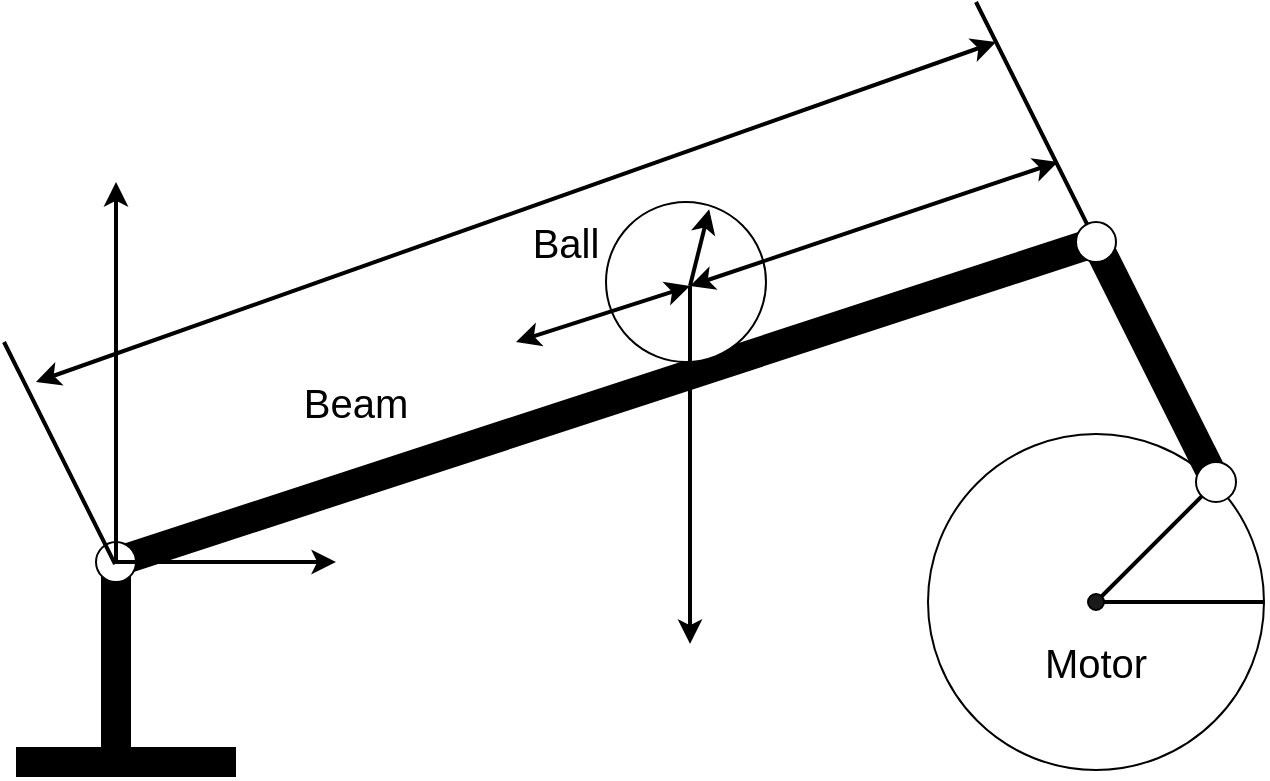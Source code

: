 <mxfile version="14.9.2" type="github">
  <diagram id="yloKVGUy7-X93dTx5KeP" name="Page-1">
    <mxGraphModel dx="920" dy="551" grid="1" gridSize="10" guides="1" tooltips="1" connect="1" arrows="1" fold="1" page="1" pageScale="1" pageWidth="850" pageHeight="1100" math="0" shadow="0">
      <root>
        <mxCell id="0" />
        <mxCell id="1" parent="0" />
        <mxCell id="zmLafdnfllcvaD3QAqa4-16" value="" style="endArrow=none;html=1;strokeWidth=15;" edge="1" parent="1">
          <mxGeometry width="50" height="50" relative="1" as="geometry">
            <mxPoint x="180" y="330" as="sourcePoint" />
            <mxPoint x="670" y="170" as="targetPoint" />
          </mxGeometry>
        </mxCell>
        <mxCell id="zmLafdnfllcvaD3QAqa4-27" value="" style="ellipse;whiteSpace=wrap;html=1;aspect=fixed;" vertex="1" parent="1">
          <mxGeometry x="586" y="266" width="168" height="168" as="geometry" />
        </mxCell>
        <mxCell id="zmLafdnfllcvaD3QAqa4-17" value="" style="endArrow=none;html=1;strokeWidth=15;" edge="1" parent="1">
          <mxGeometry width="50" height="50" relative="1" as="geometry">
            <mxPoint x="730" y="290" as="sourcePoint" />
            <mxPoint x="670" y="170" as="targetPoint" />
          </mxGeometry>
        </mxCell>
        <mxCell id="zmLafdnfllcvaD3QAqa4-21" value="" style="ellipse;whiteSpace=wrap;html=1;aspect=fixed;" vertex="1" parent="1">
          <mxGeometry x="660" y="160" width="20" height="20" as="geometry" />
        </mxCell>
        <mxCell id="zmLafdnfllcvaD3QAqa4-23" value="" style="endArrow=none;html=1;strokeWidth=15;entryX=0.5;entryY=0.5;entryDx=0;entryDy=0;entryPerimeter=0;" edge="1" parent="1" target="zmLafdnfllcvaD3QAqa4-22">
          <mxGeometry width="50" height="50" relative="1" as="geometry">
            <mxPoint x="180" y="430" as="sourcePoint" />
            <mxPoint x="210" y="350" as="targetPoint" />
          </mxGeometry>
        </mxCell>
        <mxCell id="zmLafdnfllcvaD3QAqa4-22" value="" style="ellipse;whiteSpace=wrap;html=1;aspect=fixed;" vertex="1" parent="1">
          <mxGeometry x="170" y="320" width="20" height="20" as="geometry" />
        </mxCell>
        <mxCell id="zmLafdnfllcvaD3QAqa4-24" value="" style="endArrow=none;html=1;strokeWidth=15;" edge="1" parent="1">
          <mxGeometry width="50" height="50" relative="1" as="geometry">
            <mxPoint x="130" y="430" as="sourcePoint" />
            <mxPoint x="240" y="430" as="targetPoint" />
          </mxGeometry>
        </mxCell>
        <mxCell id="zmLafdnfllcvaD3QAqa4-25" value="" style="ellipse;whiteSpace=wrap;html=1;aspect=fixed;" vertex="1" parent="1">
          <mxGeometry x="720" y="280" width="20" height="20" as="geometry" />
        </mxCell>
        <mxCell id="zmLafdnfllcvaD3QAqa4-26" value="" style="endArrow=none;html=1;strokeWidth=2;" edge="1" parent="1" target="zmLafdnfllcvaD3QAqa4-25">
          <mxGeometry width="50" height="50" relative="1" as="geometry">
            <mxPoint x="670" y="350" as="sourcePoint" />
            <mxPoint x="590" y="270" as="targetPoint" />
          </mxGeometry>
        </mxCell>
        <mxCell id="zmLafdnfllcvaD3QAqa4-28" value="" style="endArrow=none;html=1;strokeWidth=2;entryX=1;entryY=0.5;entryDx=0;entryDy=0;" edge="1" parent="1" target="zmLafdnfllcvaD3QAqa4-27">
          <mxGeometry width="50" height="50" relative="1" as="geometry">
            <mxPoint x="670" y="350" as="sourcePoint" />
            <mxPoint x="850" y="190" as="targetPoint" />
          </mxGeometry>
        </mxCell>
        <mxCell id="zmLafdnfllcvaD3QAqa4-29" value="" style="ellipse;whiteSpace=wrap;html=1;aspect=fixed;fillColor=#1A1A1A;" vertex="1" parent="1">
          <mxGeometry x="666" y="346" width="8" height="8" as="geometry" />
        </mxCell>
        <mxCell id="zmLafdnfllcvaD3QAqa4-30" value="" style="endArrow=none;html=1;strokeWidth=2;" edge="1" parent="1" target="zmLafdnfllcvaD3QAqa4-21">
          <mxGeometry width="50" height="50" relative="1" as="geometry">
            <mxPoint x="610" y="50" as="sourcePoint" />
            <mxPoint x="670" y="170" as="targetPoint" />
          </mxGeometry>
        </mxCell>
        <mxCell id="zmLafdnfllcvaD3QAqa4-31" value="" style="endArrow=none;html=1;strokeWidth=2;" edge="1" parent="1">
          <mxGeometry width="50" height="50" relative="1" as="geometry">
            <mxPoint x="124" y="220" as="sourcePoint" />
            <mxPoint x="179.528" y="331.056" as="targetPoint" />
          </mxGeometry>
        </mxCell>
        <mxCell id="zmLafdnfllcvaD3QAqa4-32" value="" style="ellipse;whiteSpace=wrap;html=1;aspect=fixed;fillColor=#FFFFFF;" vertex="1" parent="1">
          <mxGeometry x="425" y="150" width="80" height="80" as="geometry" />
        </mxCell>
        <mxCell id="zmLafdnfllcvaD3QAqa4-34" style="edgeStyle=orthogonalEdgeStyle;rounded=0;orthogonalLoop=1;jettySize=auto;html=1;strokeWidth=2;exitX=0.5;exitY=0.513;exitDx=0;exitDy=0;exitPerimeter=0;" edge="1" parent="1">
          <mxGeometry relative="1" as="geometry">
            <mxPoint x="467" y="370.96" as="targetPoint" />
            <mxPoint x="467" y="192.0" as="sourcePoint" />
            <Array as="points">
              <mxPoint x="467" y="260.96" />
              <mxPoint x="467" y="260.96" />
            </Array>
          </mxGeometry>
        </mxCell>
        <mxCell id="zmLafdnfllcvaD3QAqa4-43" value="" style="endArrow=classic;startArrow=classic;html=1;strokeWidth=2;" edge="1" parent="1">
          <mxGeometry width="50" height="50" relative="1" as="geometry">
            <mxPoint x="467" y="192" as="sourcePoint" />
            <mxPoint x="651" y="130" as="targetPoint" />
          </mxGeometry>
        </mxCell>
        <mxCell id="zmLafdnfllcvaD3QAqa4-44" value="" style="endArrow=classic;startArrow=classic;html=1;strokeWidth=2;" edge="1" parent="1">
          <mxGeometry width="50" height="50" relative="1" as="geometry">
            <mxPoint x="380" y="220" as="sourcePoint" />
            <mxPoint x="467" y="192" as="targetPoint" />
          </mxGeometry>
        </mxCell>
        <mxCell id="zmLafdnfllcvaD3QAqa4-45" value="" style="endArrow=classic;html=1;strokeWidth=2;" edge="1" parent="1">
          <mxGeometry width="50" height="50" relative="1" as="geometry">
            <mxPoint x="180" y="330" as="sourcePoint" />
            <mxPoint x="290" y="330" as="targetPoint" />
          </mxGeometry>
        </mxCell>
        <mxCell id="zmLafdnfllcvaD3QAqa4-46" value="" style="endArrow=classic;html=1;strokeWidth=2;" edge="1" parent="1">
          <mxGeometry width="50" height="50" relative="1" as="geometry">
            <mxPoint x="180" y="330" as="sourcePoint" />
            <mxPoint x="180" y="140" as="targetPoint" />
          </mxGeometry>
        </mxCell>
        <mxCell id="zmLafdnfllcvaD3QAqa4-50" value="" style="endArrow=classic;html=1;strokeWidth=2;entryX=0.645;entryY=0.046;entryDx=0;entryDy=0;entryPerimeter=0;" edge="1" parent="1" target="zmLafdnfllcvaD3QAqa4-32">
          <mxGeometry width="50" height="50" relative="1" as="geometry">
            <mxPoint x="467" y="192" as="sourcePoint" />
            <mxPoint x="470" y="140" as="targetPoint" />
          </mxGeometry>
        </mxCell>
        <mxCell id="zmLafdnfllcvaD3QAqa4-52" value="" style="endArrow=classic;startArrow=classic;html=1;strokeWidth=2;" edge="1" parent="1">
          <mxGeometry width="50" height="50" relative="1" as="geometry">
            <mxPoint x="140" y="240" as="sourcePoint" />
            <mxPoint x="620" y="70" as="targetPoint" />
          </mxGeometry>
        </mxCell>
        <mxCell id="zmLafdnfllcvaD3QAqa4-53" value="&lt;font style=&quot;font-size: 20px&quot;&gt;Motor&lt;/font&gt;" style="text;html=1;strokeColor=none;fillColor=none;align=center;verticalAlign=middle;whiteSpace=wrap;rounded=0;" vertex="1" parent="1">
          <mxGeometry x="650" y="370" width="40" height="20" as="geometry" />
        </mxCell>
        <mxCell id="zmLafdnfllcvaD3QAqa4-54" value="&lt;font style=&quot;font-size: 20px&quot;&gt;Ball&lt;/font&gt;" style="text;html=1;strokeColor=none;fillColor=none;align=center;verticalAlign=middle;whiteSpace=wrap;rounded=0;" vertex="1" parent="1">
          <mxGeometry x="385" y="160" width="40" height="20" as="geometry" />
        </mxCell>
        <mxCell id="zmLafdnfllcvaD3QAqa4-55" value="&lt;font style=&quot;font-size: 20px&quot;&gt;Beam&lt;/font&gt;" style="text;html=1;strokeColor=none;fillColor=none;align=center;verticalAlign=middle;whiteSpace=wrap;rounded=0;" vertex="1" parent="1">
          <mxGeometry x="280" y="240" width="40" height="20" as="geometry" />
        </mxCell>
      </root>
    </mxGraphModel>
  </diagram>
</mxfile>
